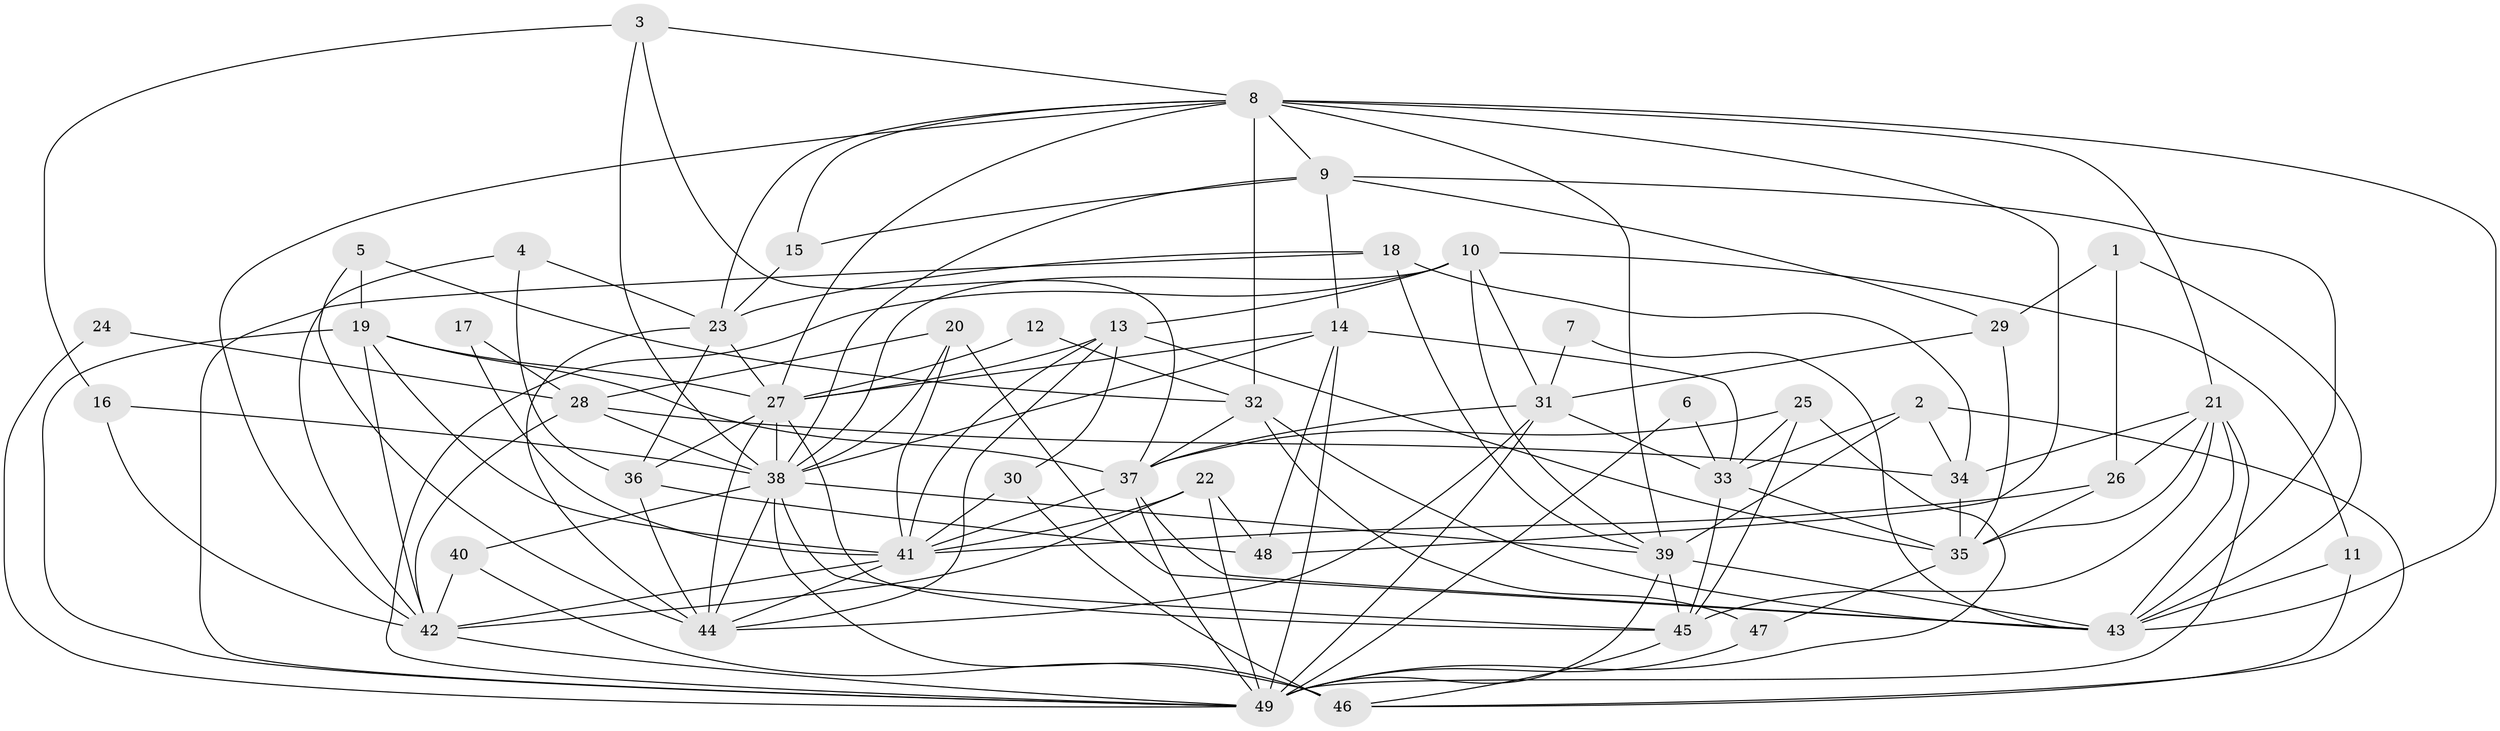 // original degree distribution, {7: 0.05102040816326531, 4: 0.24489795918367346, 5: 0.12244897959183673, 3: 0.336734693877551, 6: 0.12244897959183673, 2: 0.11224489795918367, 8: 0.01020408163265306}
// Generated by graph-tools (version 1.1) at 2025/50/03/09/25 03:50:12]
// undirected, 49 vertices, 137 edges
graph export_dot {
graph [start="1"]
  node [color=gray90,style=filled];
  1;
  2;
  3;
  4;
  5;
  6;
  7;
  8;
  9;
  10;
  11;
  12;
  13;
  14;
  15;
  16;
  17;
  18;
  19;
  20;
  21;
  22;
  23;
  24;
  25;
  26;
  27;
  28;
  29;
  30;
  31;
  32;
  33;
  34;
  35;
  36;
  37;
  38;
  39;
  40;
  41;
  42;
  43;
  44;
  45;
  46;
  47;
  48;
  49;
  1 -- 26 [weight=1.0];
  1 -- 29 [weight=1.0];
  1 -- 43 [weight=1.0];
  2 -- 33 [weight=1.0];
  2 -- 34 [weight=1.0];
  2 -- 39 [weight=1.0];
  2 -- 46 [weight=1.0];
  3 -- 8 [weight=1.0];
  3 -- 16 [weight=1.0];
  3 -- 37 [weight=1.0];
  3 -- 38 [weight=1.0];
  4 -- 23 [weight=1.0];
  4 -- 36 [weight=1.0];
  4 -- 42 [weight=1.0];
  5 -- 19 [weight=1.0];
  5 -- 32 [weight=1.0];
  5 -- 44 [weight=1.0];
  6 -- 33 [weight=1.0];
  6 -- 49 [weight=1.0];
  7 -- 31 [weight=1.0];
  7 -- 43 [weight=1.0];
  8 -- 9 [weight=1.0];
  8 -- 15 [weight=1.0];
  8 -- 21 [weight=1.0];
  8 -- 23 [weight=1.0];
  8 -- 27 [weight=1.0];
  8 -- 32 [weight=1.0];
  8 -- 39 [weight=1.0];
  8 -- 42 [weight=1.0];
  8 -- 43 [weight=1.0];
  8 -- 48 [weight=1.0];
  9 -- 14 [weight=1.0];
  9 -- 15 [weight=1.0];
  9 -- 29 [weight=1.0];
  9 -- 38 [weight=1.0];
  9 -- 43 [weight=1.0];
  10 -- 11 [weight=1.0];
  10 -- 13 [weight=1.0];
  10 -- 31 [weight=1.0];
  10 -- 38 [weight=1.0];
  10 -- 39 [weight=1.0];
  10 -- 49 [weight=1.0];
  11 -- 43 [weight=1.0];
  11 -- 46 [weight=1.0];
  12 -- 27 [weight=1.0];
  12 -- 32 [weight=1.0];
  13 -- 27 [weight=1.0];
  13 -- 30 [weight=1.0];
  13 -- 35 [weight=1.0];
  13 -- 41 [weight=1.0];
  13 -- 44 [weight=1.0];
  14 -- 27 [weight=1.0];
  14 -- 33 [weight=1.0];
  14 -- 38 [weight=1.0];
  14 -- 48 [weight=1.0];
  14 -- 49 [weight=1.0];
  15 -- 23 [weight=1.0];
  16 -- 38 [weight=1.0];
  16 -- 42 [weight=1.0];
  17 -- 28 [weight=1.0];
  17 -- 41 [weight=1.0];
  18 -- 23 [weight=1.0];
  18 -- 34 [weight=1.0];
  18 -- 39 [weight=1.0];
  18 -- 49 [weight=1.0];
  19 -- 27 [weight=1.0];
  19 -- 37 [weight=1.0];
  19 -- 41 [weight=1.0];
  19 -- 42 [weight=1.0];
  19 -- 49 [weight=1.0];
  20 -- 28 [weight=1.0];
  20 -- 38 [weight=1.0];
  20 -- 41 [weight=1.0];
  20 -- 43 [weight=1.0];
  21 -- 26 [weight=1.0];
  21 -- 34 [weight=1.0];
  21 -- 35 [weight=1.0];
  21 -- 43 [weight=1.0];
  21 -- 45 [weight=1.0];
  21 -- 49 [weight=1.0];
  22 -- 41 [weight=1.0];
  22 -- 42 [weight=1.0];
  22 -- 48 [weight=1.0];
  22 -- 49 [weight=1.0];
  23 -- 27 [weight=2.0];
  23 -- 36 [weight=1.0];
  23 -- 44 [weight=1.0];
  24 -- 28 [weight=1.0];
  24 -- 49 [weight=1.0];
  25 -- 33 [weight=1.0];
  25 -- 37 [weight=1.0];
  25 -- 45 [weight=1.0];
  25 -- 49 [weight=1.0];
  26 -- 35 [weight=1.0];
  26 -- 41 [weight=1.0];
  27 -- 36 [weight=1.0];
  27 -- 38 [weight=1.0];
  27 -- 44 [weight=1.0];
  27 -- 45 [weight=1.0];
  28 -- 34 [weight=1.0];
  28 -- 38 [weight=1.0];
  28 -- 42 [weight=1.0];
  29 -- 31 [weight=1.0];
  29 -- 35 [weight=1.0];
  30 -- 41 [weight=1.0];
  30 -- 46 [weight=1.0];
  31 -- 33 [weight=1.0];
  31 -- 37 [weight=1.0];
  31 -- 44 [weight=1.0];
  31 -- 49 [weight=1.0];
  32 -- 37 [weight=1.0];
  32 -- 43 [weight=2.0];
  32 -- 47 [weight=1.0];
  33 -- 35 [weight=1.0];
  33 -- 45 [weight=1.0];
  34 -- 35 [weight=1.0];
  35 -- 47 [weight=1.0];
  36 -- 44 [weight=1.0];
  36 -- 48 [weight=1.0];
  37 -- 41 [weight=1.0];
  37 -- 43 [weight=1.0];
  37 -- 49 [weight=1.0];
  38 -- 39 [weight=1.0];
  38 -- 40 [weight=1.0];
  38 -- 44 [weight=1.0];
  38 -- 45 [weight=1.0];
  38 -- 46 [weight=1.0];
  39 -- 43 [weight=2.0];
  39 -- 45 [weight=1.0];
  39 -- 49 [weight=1.0];
  40 -- 42 [weight=1.0];
  40 -- 46 [weight=1.0];
  41 -- 42 [weight=2.0];
  41 -- 44 [weight=1.0];
  42 -- 49 [weight=1.0];
  45 -- 46 [weight=1.0];
  47 -- 49 [weight=1.0];
}
